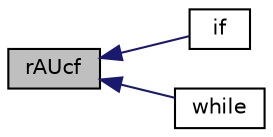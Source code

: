 digraph "rAUcf"
{
  bgcolor="transparent";
  edge [fontname="Helvetica",fontsize="10",labelfontname="Helvetica",labelfontsize="10"];
  node [fontname="Helvetica",fontsize="10",shape=record];
  rankdir="LR";
  Node1 [label="rAUcf",height=0.2,width=0.4,color="black", fillcolor="grey75", style="filled", fontcolor="black"];
  Node1 -> Node2 [dir="back",color="midnightblue",fontsize="10",style="solid",fontname="Helvetica"];
  Node2 [label="if",height=0.2,width=0.4,color="black",URL="$a03245.html#a5340a84918449f06669e13812b90f046"];
  Node1 -> Node3 [dir="back",color="midnightblue",fontsize="10",style="solid",fontname="Helvetica"];
  Node3 [label="while",height=0.2,width=0.4,color="black",URL="$a02946.html#ab13470e79e249d04c443bf59be9ff31d"];
}
